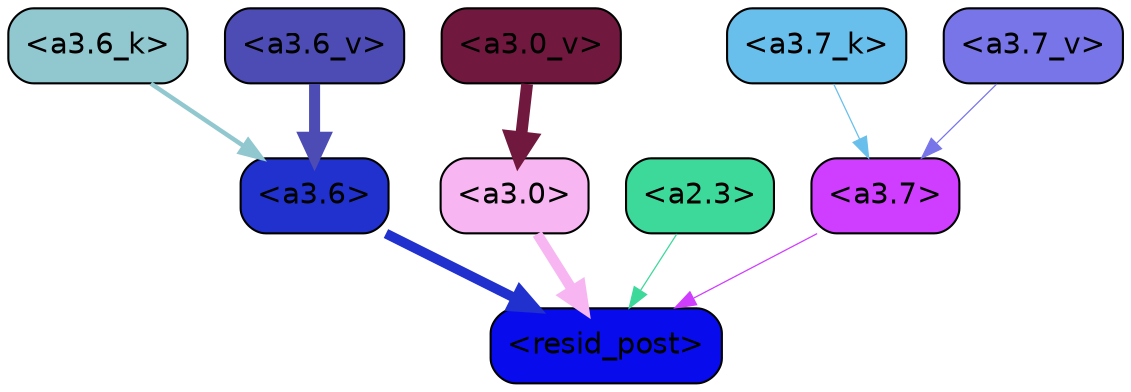 strict digraph "" {
	graph [bgcolor=transparent,
		layout=dot,
		overlap=false,
		splines=true
	];
	"<a3.7>"	[color=black,
		fillcolor="#cf3dff",
		fontname=Helvetica,
		shape=box,
		style="filled, rounded"];
	"<resid_post>"	[color=black,
		fillcolor="#080cec",
		fontname=Helvetica,
		shape=box,
		style="filled, rounded"];
	"<a3.7>" -> "<resid_post>"	[color="#cf3dff",
		penwidth=0.6];
	"<a3.6>"	[color=black,
		fillcolor="#2131cd",
		fontname=Helvetica,
		shape=box,
		style="filled, rounded"];
	"<a3.6>" -> "<resid_post>"	[color="#2131cd",
		penwidth=4.749041676521301];
	"<a3.0>"	[color=black,
		fillcolor="#f7b6f2",
		fontname=Helvetica,
		shape=box,
		style="filled, rounded"];
	"<a3.0>" -> "<resid_post>"	[color="#f7b6f2",
		penwidth=5.004215121269226];
	"<a2.3>"	[color=black,
		fillcolor="#3dd99a",
		fontname=Helvetica,
		shape=box,
		style="filled, rounded"];
	"<a2.3>" -> "<resid_post>"	[color="#3dd99a",
		penwidth=0.6];
	"<a3.7_k>"	[color=black,
		fillcolor="#69bfec",
		fontname=Helvetica,
		shape=box,
		style="filled, rounded"];
	"<a3.7_k>" -> "<a3.7>"	[color="#69bfec",
		penwidth=0.6];
	"<a3.6_k>"	[color=black,
		fillcolor="#91c8d0",
		fontname=Helvetica,
		shape=box,
		style="filled, rounded"];
	"<a3.6_k>" -> "<a3.6>"	[color="#91c8d0",
		penwidth=2.13908451795578];
	"<a3.7_v>"	[color=black,
		fillcolor="#7875e8",
		fontname=Helvetica,
		shape=box,
		style="filled, rounded"];
	"<a3.7_v>" -> "<a3.7>"	[color="#7875e8",
		penwidth=0.6];
	"<a3.6_v>"	[color=black,
		fillcolor="#4d4bb4",
		fontname=Helvetica,
		shape=box,
		style="filled, rounded"];
	"<a3.6_v>" -> "<a3.6>"	[color="#4d4bb4",
		penwidth=5.297133803367615];
	"<a3.0_v>"	[color=black,
		fillcolor="#71183e",
		fontname=Helvetica,
		shape=box,
		style="filled, rounded"];
	"<a3.0_v>" -> "<a3.0>"	[color="#71183e",
		penwidth=5.680712580680847];
}
